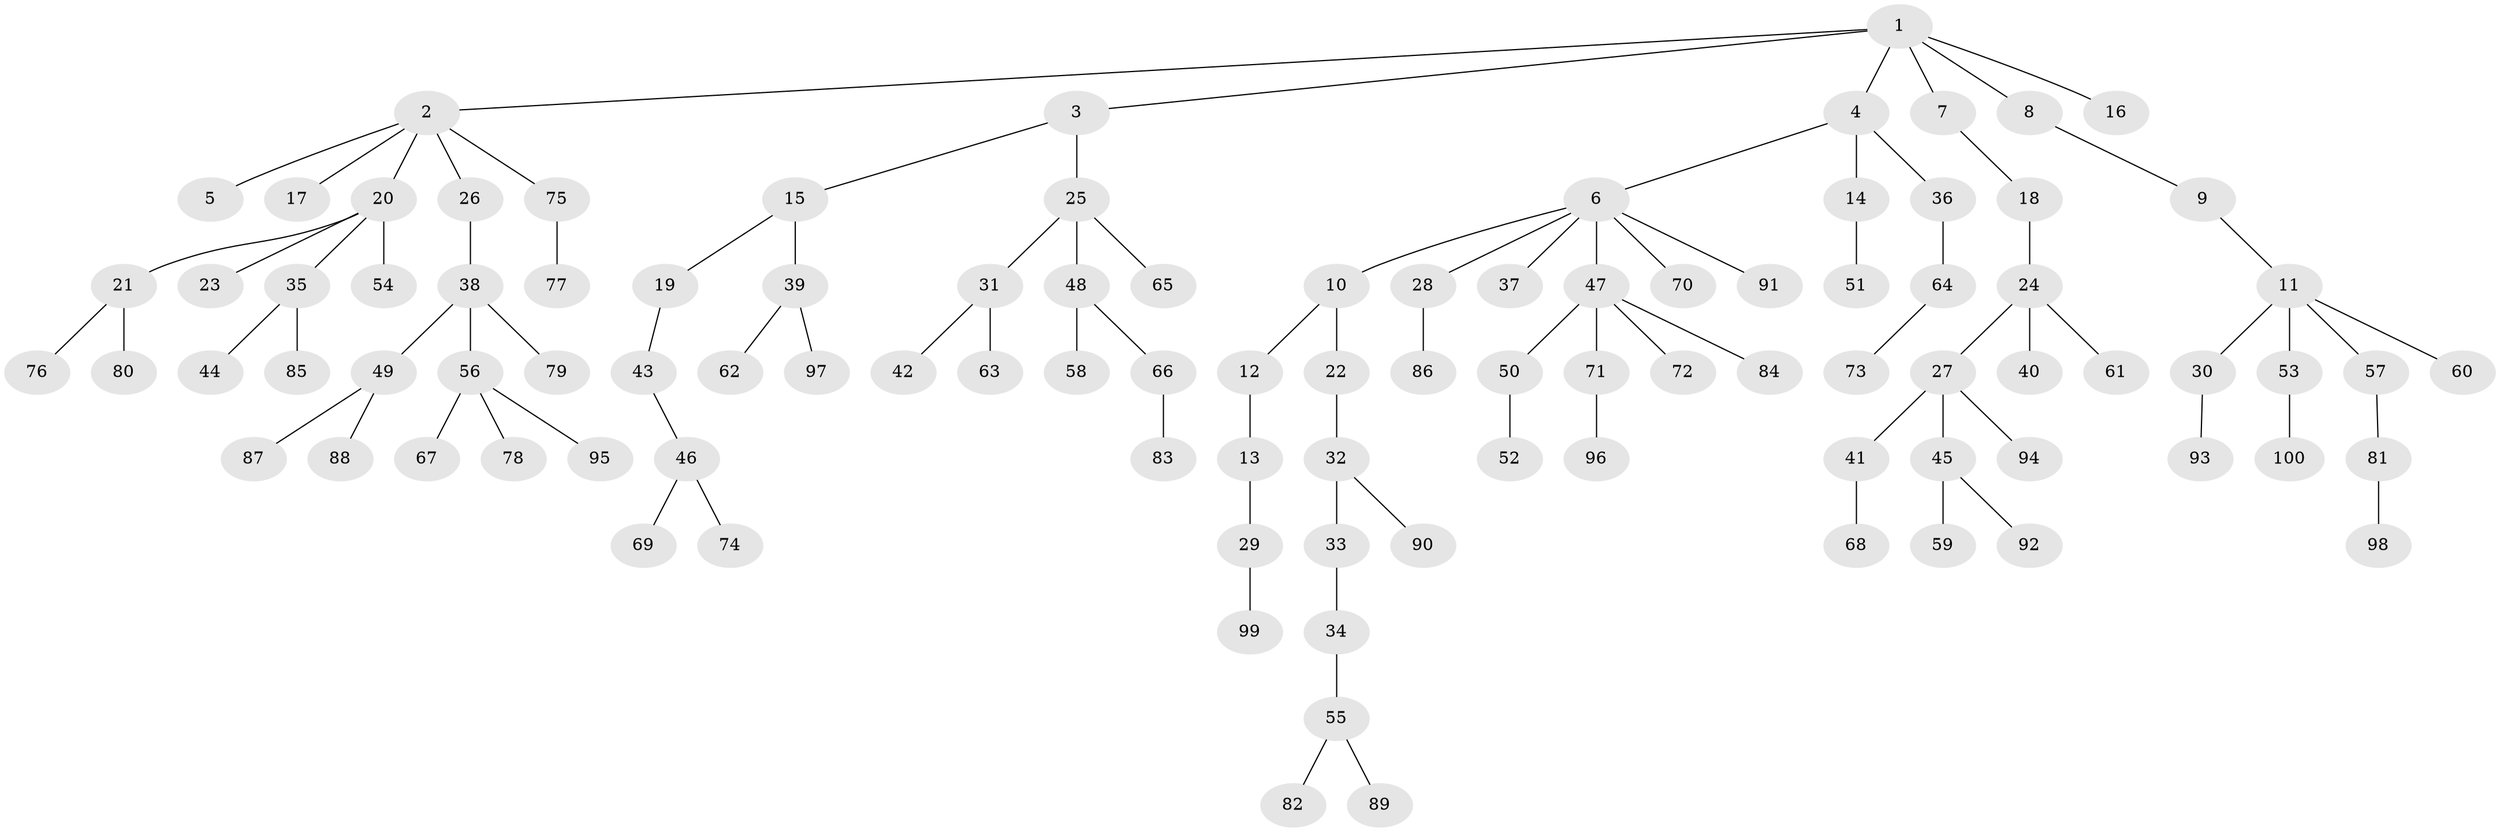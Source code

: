 // Generated by graph-tools (version 1.1) at 2025/11/02/21/25 10:11:10]
// undirected, 100 vertices, 99 edges
graph export_dot {
graph [start="1"]
  node [color=gray90,style=filled];
  1;
  2;
  3;
  4;
  5;
  6;
  7;
  8;
  9;
  10;
  11;
  12;
  13;
  14;
  15;
  16;
  17;
  18;
  19;
  20;
  21;
  22;
  23;
  24;
  25;
  26;
  27;
  28;
  29;
  30;
  31;
  32;
  33;
  34;
  35;
  36;
  37;
  38;
  39;
  40;
  41;
  42;
  43;
  44;
  45;
  46;
  47;
  48;
  49;
  50;
  51;
  52;
  53;
  54;
  55;
  56;
  57;
  58;
  59;
  60;
  61;
  62;
  63;
  64;
  65;
  66;
  67;
  68;
  69;
  70;
  71;
  72;
  73;
  74;
  75;
  76;
  77;
  78;
  79;
  80;
  81;
  82;
  83;
  84;
  85;
  86;
  87;
  88;
  89;
  90;
  91;
  92;
  93;
  94;
  95;
  96;
  97;
  98;
  99;
  100;
  1 -- 2;
  1 -- 3;
  1 -- 4;
  1 -- 7;
  1 -- 8;
  1 -- 16;
  2 -- 5;
  2 -- 17;
  2 -- 20;
  2 -- 26;
  2 -- 75;
  3 -- 15;
  3 -- 25;
  4 -- 6;
  4 -- 14;
  4 -- 36;
  6 -- 10;
  6 -- 28;
  6 -- 37;
  6 -- 47;
  6 -- 70;
  6 -- 91;
  7 -- 18;
  8 -- 9;
  9 -- 11;
  10 -- 12;
  10 -- 22;
  11 -- 30;
  11 -- 53;
  11 -- 57;
  11 -- 60;
  12 -- 13;
  13 -- 29;
  14 -- 51;
  15 -- 19;
  15 -- 39;
  18 -- 24;
  19 -- 43;
  20 -- 21;
  20 -- 23;
  20 -- 35;
  20 -- 54;
  21 -- 76;
  21 -- 80;
  22 -- 32;
  24 -- 27;
  24 -- 40;
  24 -- 61;
  25 -- 31;
  25 -- 48;
  25 -- 65;
  26 -- 38;
  27 -- 41;
  27 -- 45;
  27 -- 94;
  28 -- 86;
  29 -- 99;
  30 -- 93;
  31 -- 42;
  31 -- 63;
  32 -- 33;
  32 -- 90;
  33 -- 34;
  34 -- 55;
  35 -- 44;
  35 -- 85;
  36 -- 64;
  38 -- 49;
  38 -- 56;
  38 -- 79;
  39 -- 62;
  39 -- 97;
  41 -- 68;
  43 -- 46;
  45 -- 59;
  45 -- 92;
  46 -- 69;
  46 -- 74;
  47 -- 50;
  47 -- 71;
  47 -- 72;
  47 -- 84;
  48 -- 58;
  48 -- 66;
  49 -- 87;
  49 -- 88;
  50 -- 52;
  53 -- 100;
  55 -- 82;
  55 -- 89;
  56 -- 67;
  56 -- 78;
  56 -- 95;
  57 -- 81;
  64 -- 73;
  66 -- 83;
  71 -- 96;
  75 -- 77;
  81 -- 98;
}
